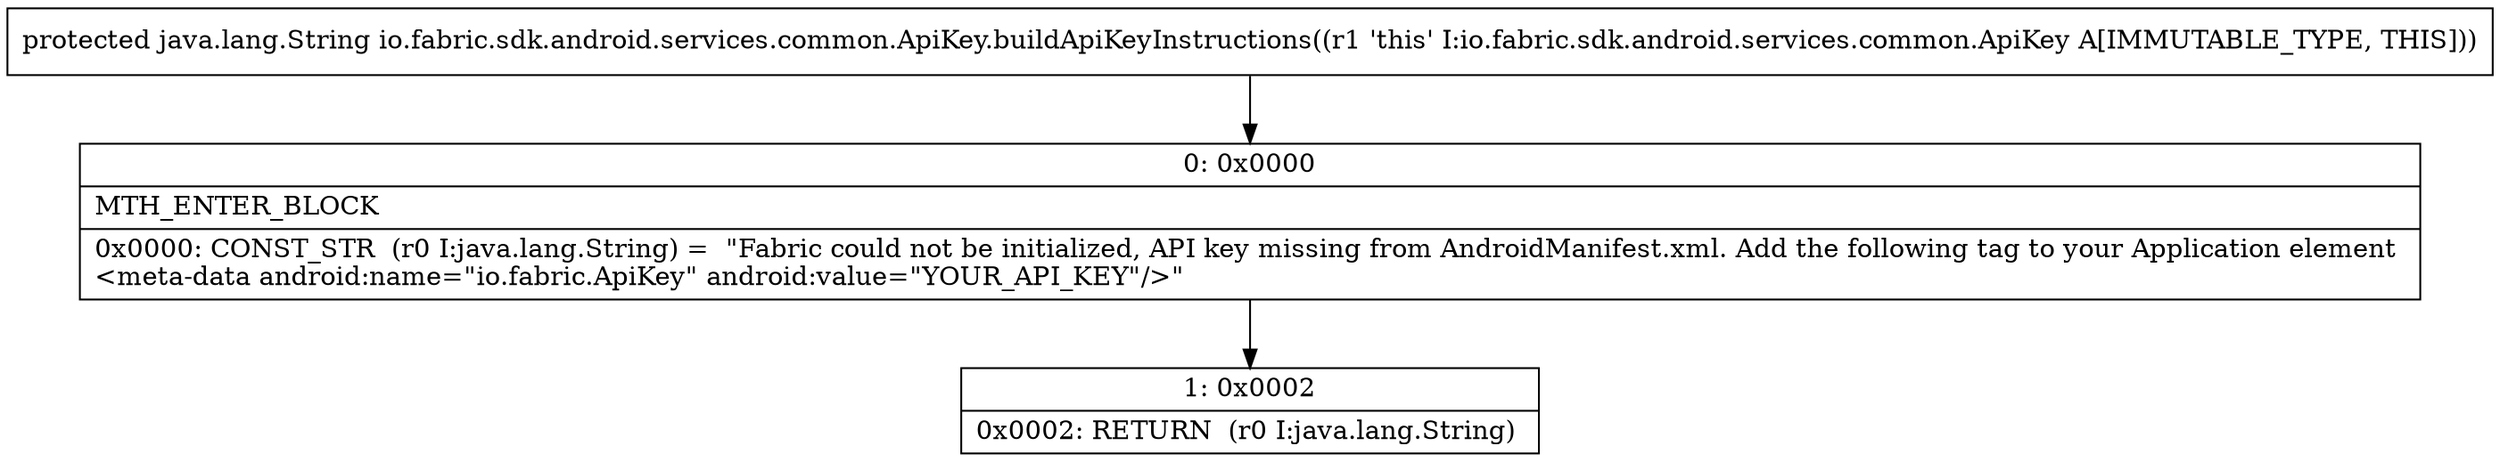 digraph "CFG forio.fabric.sdk.android.services.common.ApiKey.buildApiKeyInstructions()Ljava\/lang\/String;" {
Node_0 [shape=record,label="{0\:\ 0x0000|MTH_ENTER_BLOCK\l|0x0000: CONST_STR  (r0 I:java.lang.String) =  \"Fabric could not be initialized, API key missing from AndroidManifest.xml. Add the following tag to your Application element \l	\<meta\-data android:name=\"io.fabric.ApiKey\" android:value=\"YOUR_API_KEY\"\/\>\" \l}"];
Node_1 [shape=record,label="{1\:\ 0x0002|0x0002: RETURN  (r0 I:java.lang.String) \l}"];
MethodNode[shape=record,label="{protected java.lang.String io.fabric.sdk.android.services.common.ApiKey.buildApiKeyInstructions((r1 'this' I:io.fabric.sdk.android.services.common.ApiKey A[IMMUTABLE_TYPE, THIS])) }"];
MethodNode -> Node_0;
Node_0 -> Node_1;
}

